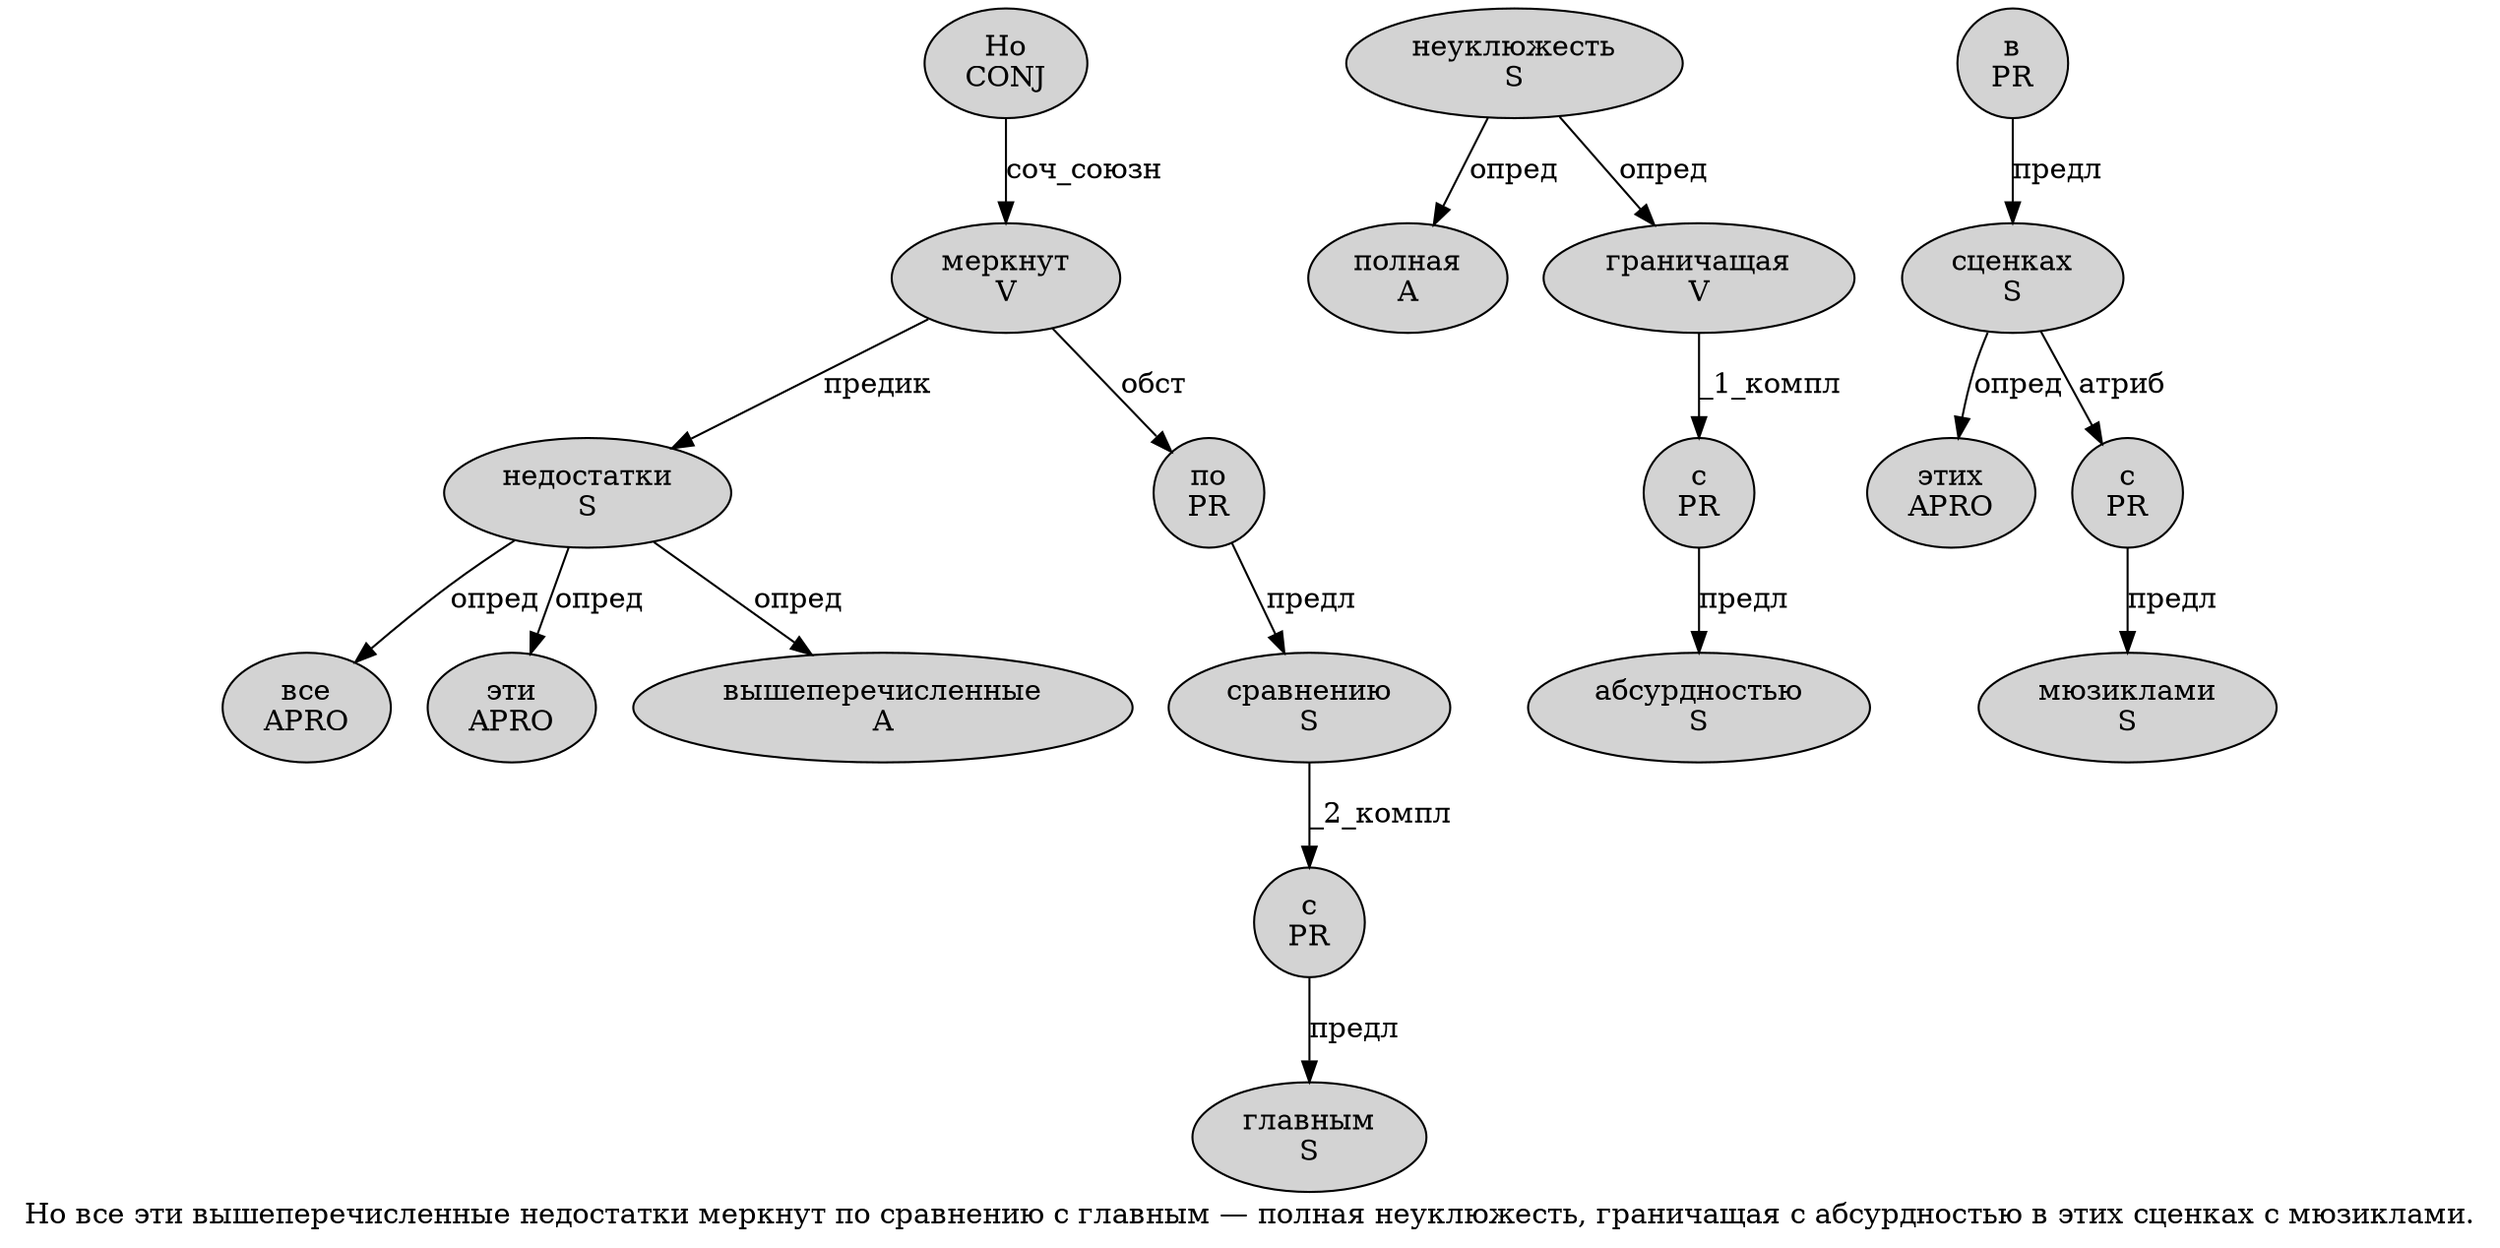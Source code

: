 digraph SENTENCE_2384 {
	graph [label="Но все эти вышеперечисленные недостатки меркнут по сравнению с главным — полная неуклюжесть, граничащая с абсурдностью в этих сценках с мюзиклами."]
	node [style=filled]
		0 [label="Но
CONJ" color="" fillcolor=lightgray penwidth=1 shape=ellipse]
		1 [label="все
APRO" color="" fillcolor=lightgray penwidth=1 shape=ellipse]
		2 [label="эти
APRO" color="" fillcolor=lightgray penwidth=1 shape=ellipse]
		3 [label="вышеперечисленные
A" color="" fillcolor=lightgray penwidth=1 shape=ellipse]
		4 [label="недостатки
S" color="" fillcolor=lightgray penwidth=1 shape=ellipse]
		5 [label="меркнут
V" color="" fillcolor=lightgray penwidth=1 shape=ellipse]
		6 [label="по
PR" color="" fillcolor=lightgray penwidth=1 shape=ellipse]
		7 [label="сравнению
S" color="" fillcolor=lightgray penwidth=1 shape=ellipse]
		8 [label="с
PR" color="" fillcolor=lightgray penwidth=1 shape=ellipse]
		9 [label="главным
S" color="" fillcolor=lightgray penwidth=1 shape=ellipse]
		11 [label="полная
A" color="" fillcolor=lightgray penwidth=1 shape=ellipse]
		12 [label="неуклюжесть
S" color="" fillcolor=lightgray penwidth=1 shape=ellipse]
		14 [label="граничащая
V" color="" fillcolor=lightgray penwidth=1 shape=ellipse]
		15 [label="с
PR" color="" fillcolor=lightgray penwidth=1 shape=ellipse]
		16 [label="абсурдностью
S" color="" fillcolor=lightgray penwidth=1 shape=ellipse]
		17 [label="в
PR" color="" fillcolor=lightgray penwidth=1 shape=ellipse]
		18 [label="этих
APRO" color="" fillcolor=lightgray penwidth=1 shape=ellipse]
		19 [label="сценках
S" color="" fillcolor=lightgray penwidth=1 shape=ellipse]
		20 [label="с
PR" color="" fillcolor=lightgray penwidth=1 shape=ellipse]
		21 [label="мюзиклами
S" color="" fillcolor=lightgray penwidth=1 shape=ellipse]
			6 -> 7 [label="предл"]
			17 -> 19 [label="предл"]
			0 -> 5 [label="соч_союзн"]
			7 -> 8 [label="_2_компл"]
			19 -> 18 [label="опред"]
			19 -> 20 [label="атриб"]
			14 -> 15 [label="_1_компл"]
			12 -> 11 [label="опред"]
			12 -> 14 [label="опред"]
			5 -> 4 [label="предик"]
			5 -> 6 [label="обст"]
			15 -> 16 [label="предл"]
			20 -> 21 [label="предл"]
			4 -> 1 [label="опред"]
			4 -> 2 [label="опред"]
			4 -> 3 [label="опред"]
			8 -> 9 [label="предл"]
}